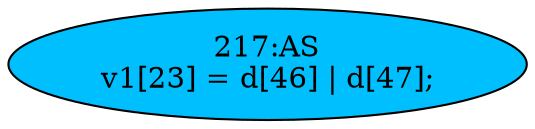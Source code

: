 strict digraph "" {
	node [label="\N"];
	"217:AS"	 [ast="<pyverilog.vparser.ast.Assign object at 0x7f4056d88d90>",
		def_var="['v1']",
		fillcolor=deepskyblue,
		label="217:AS
v1[23] = d[46] | d[47];",
		statements="[]",
		style=filled,
		typ=Assign,
		use_var="['d', 'd']"];
}
